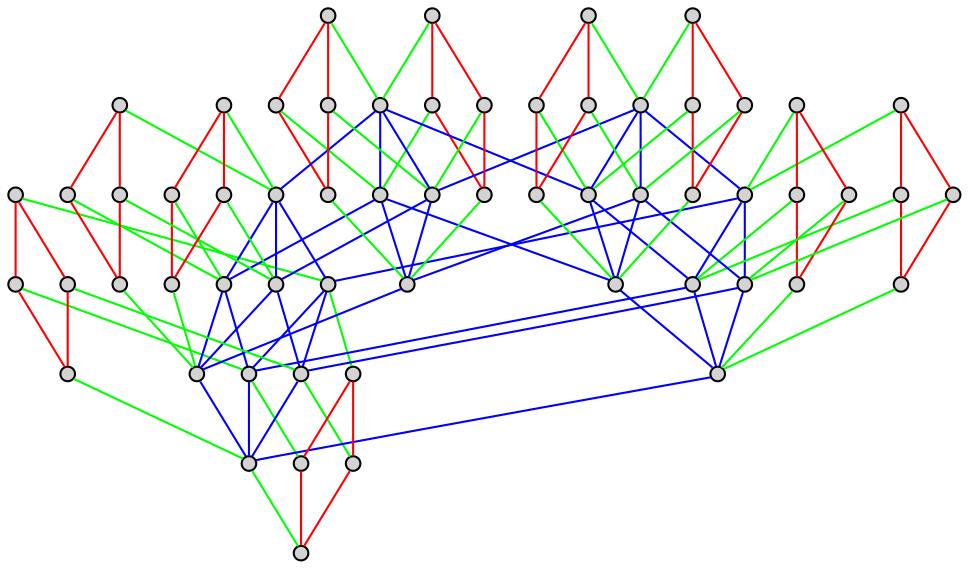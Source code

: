 /*
Hyperelliptic Curve defined by y^2 = 8*x^6 + 3*x^5 + 7*x^4 + 5*x^3 + 12*x^2 + 
    5*x + 5 over GF(23)
*/
graph bla {
bgcolor="transparent";
truecolor="true";
dpi="48";

1 [label="",style=filled,height=.1,width=.1];
2 [label="",style=filled,height=.1,width=.1];
2 -- 1 [color="green"];
3 [label="",style=filled,height=.1,width=.1];
3 -- 1 [color="red"];
4 [label="",style=filled,height=.1,width=.1];
4 -- 1 [color="red"];
5 [label="",style=filled,height=.1,width=.1];
5 -- 2 [color="blue"];
5 -- 3 [color="green"];
6 [label="",style=filled,height=.1,width=.1];
6 -- 2 [color="blue"];
7 [label="",style=filled,height=.1,width=.1];
7 -- 2 [color="blue"];
7 -- 4 [color="green"];
8 [label="",style=filled,height=.1,width=.1];
8 -- 2 [color="green"];
9 [label="",style=filled,height=.1,width=.1];
9 -- 2 [color="blue"];
10 [label="",style=filled,height=.1,width=.1];
10 -- 3 [color="red"];
10 -- 4 [color="red"];
11 [label="",style=filled,height=.1,width=.1];
11 -- 5 [color="green"];
11 -- 8 [color="red"];
12 [label="",style=filled,height=.1,width=.1];
12 -- 5 [color="blue"];
12 -- 6 [color="blue"];
13 [label="",style=filled,height=.1,width=.1];
13 -- 5 [color="blue"];
13 -- 7 [color="blue"];
13 -- 10 [color="green"];
14 [label="",style=filled,height=.1,width=.1];
14 -- 5 [color="blue"];
14 -- 9 [color="blue"];
15 [label="",style=filled,height=.1,width=.1];
15 -- 6 [color="green"];
16 [label="",style=filled,height=.1,width=.1];
16 -- 6 [color="blue"];
16 -- 7 [color="blue"];
17 [label="",style=filled,height=.1,width=.1];
17 -- 6 [color="green"];
18 [label="",style=filled,height=.1,width=.1];
18 -- 6 [color="blue"];
19 [label="",style=filled,height=.1,width=.1];
19 -- 7 [color="green"];
19 -- 8 [color="red"];
20 [label="",style=filled,height=.1,width=.1];
20 -- 7 [color="blue"];
20 -- 9 [color="blue"];
21 [label="",style=filled,height=.1,width=.1];
21 -- 9 [color="blue"];
22 [label="",style=filled,height=.1,width=.1];
22 -- 9 [color="green"];
23 [label="",style=filled,height=.1,width=.1];
23 -- 9 [color="green"];
24 [label="",style=filled,height=.1,width=.1];
24 -- 11 [color="red"];
24 -- 13 [color="green"];
24 -- 19 [color="red"];
25 [label="",style=filled,height=.1,width=.1];
25 -- 12 [color="blue"];
25 -- 18 [color="blue"];
25 -- 21 [color="blue"];
26 [label="",style=filled,height=.1,width=.1];
26 -- 12 [color="green"];
26 -- 15 [color="red"];
27 [label="",style=filled,height=.1,width=.1];
27 -- 12 [color="green"];
27 -- 17 [color="red"];
28 [label="",style=filled,height=.1,width=.1];
28 -- 12 [color="blue"];
28 -- 13 [color="blue"];
28 -- 16 [color="blue"];
29 [label="",style=filled,height=.1,width=.1];
29 -- 13 [color="blue"];
29 -- 14 [color="blue"];
29 -- 20 [color="blue"];
30 [label="",style=filled,height=.1,width=.1];
30 -- 14 [color="blue"];
30 -- 21 [color="blue"];
31 [label="",style=filled,height=.1,width=.1];
31 -- 14 [color="green"];
31 -- 22 [color="red"];
32 [label="",style=filled,height=.1,width=.1];
32 -- 14 [color="green"];
32 -- 23 [color="red"];
33 [label="",style=filled,height=.1,width=.1];
33 -- 15 [color="red"];
33 -- 16 [color="green"];
34 [label="",style=filled,height=.1,width=.1];
34 -- 16 [color="green"];
34 -- 17 [color="red"];
35 [label="",style=filled,height=.1,width=.1];
35 -- 16 [color="blue"];
35 -- 18 [color="blue"];
36 [label="",style=filled,height=.1,width=.1];
36 -- 18 [color="green"];
37 [label="",style=filled,height=.1,width=.1];
37 -- 18 [color="green"];
38 [label="",style=filled,height=.1,width=.1];
38 -- 18 [color="blue"];
38 -- 20 [color="blue"];
38 -- 21 [color="blue"];
39 [label="",style=filled,height=.1,width=.1];
39 -- 20 [color="green"];
39 -- 23 [color="red"];
40 [label="",style=filled,height=.1,width=.1];
40 -- 20 [color="green"];
40 -- 22 [color="red"];
41 [label="",style=filled,height=.1,width=.1];
41 -- 21 [color="green"];
42 [label="",style=filled,height=.1,width=.1];
42 -- 21 [color="green"];
43 [label="",style=filled,height=.1,width=.1];
43 -- 25 [color="green"];
43 -- 36 [color="red"];
44 [label="",style=filled,height=.1,width=.1];
44 -- 25 [color="green"];
44 -- 37 [color="red"];
45 [label="",style=filled,height=.1,width=.1];
45 -- 25 [color="blue"];
45 -- 28 [color="blue"];
45 -- 30 [color="blue"];
45 -- 35 [color="blue"];
46 [label="",style=filled,height=.1,width=.1];
46 -- 26 [color="red"];
46 -- 28 [color="green"];
46 -- 33 [color="red"];
47 [label="",style=filled,height=.1,width=.1];
47 -- 27 [color="red"];
47 -- 28 [color="green"];
47 -- 34 [color="red"];
48 [label="",style=filled,height=.1,width=.1];
48 -- 29 [color="blue"];
48 -- 30 [color="blue"];
48 -- 35 [color="blue"];
48 -- 38 [color="blue"];
49 [label="",style=filled,height=.1,width=.1];
49 -- 29 [color="green"];
49 -- 31 [color="red"];
49 -- 40 [color="red"];
50 [label="",style=filled,height=.1,width=.1];
50 -- 29 [color="green"];
50 -- 32 [color="red"];
50 -- 39 [color="red"];
51 [label="",style=filled,height=.1,width=.1];
51 -- 30 [color="green"];
51 -- 42 [color="red"];
52 [label="",style=filled,height=.1,width=.1];
52 -- 30 [color="green"];
52 -- 41 [color="red"];
53 [label="",style=filled,height=.1,width=.1];
53 -- 35 [color="green"];
53 -- 36 [color="red"];
54 [label="",style=filled,height=.1,width=.1];
54 -- 35 [color="green"];
54 -- 37 [color="red"];
55 [label="",style=filled,height=.1,width=.1];
55 -- 38 [color="green"];
55 -- 42 [color="red"];
56 [label="",style=filled,height=.1,width=.1];
56 -- 38 [color="green"];
56 -- 41 [color="red"];
57 [label="",style=filled,height=.1,width=.1];
57 -- 43 [color="red"];
57 -- 45 [color="green"];
57 -- 53 [color="red"];
58 [label="",style=filled,height=.1,width=.1];
58 -- 44 [color="red"];
58 -- 45 [color="green"];
58 -- 54 [color="red"];
59 [label="",style=filled,height=.1,width=.1];
59 -- 48 [color="green"];
59 -- 52 [color="red"];
59 -- 56 [color="red"];
60 [label="",style=filled,height=.1,width=.1];
60 -- 48 [color="green"];
60 -- 51 [color="red"];
60 -- 55 [color="red"];

}
